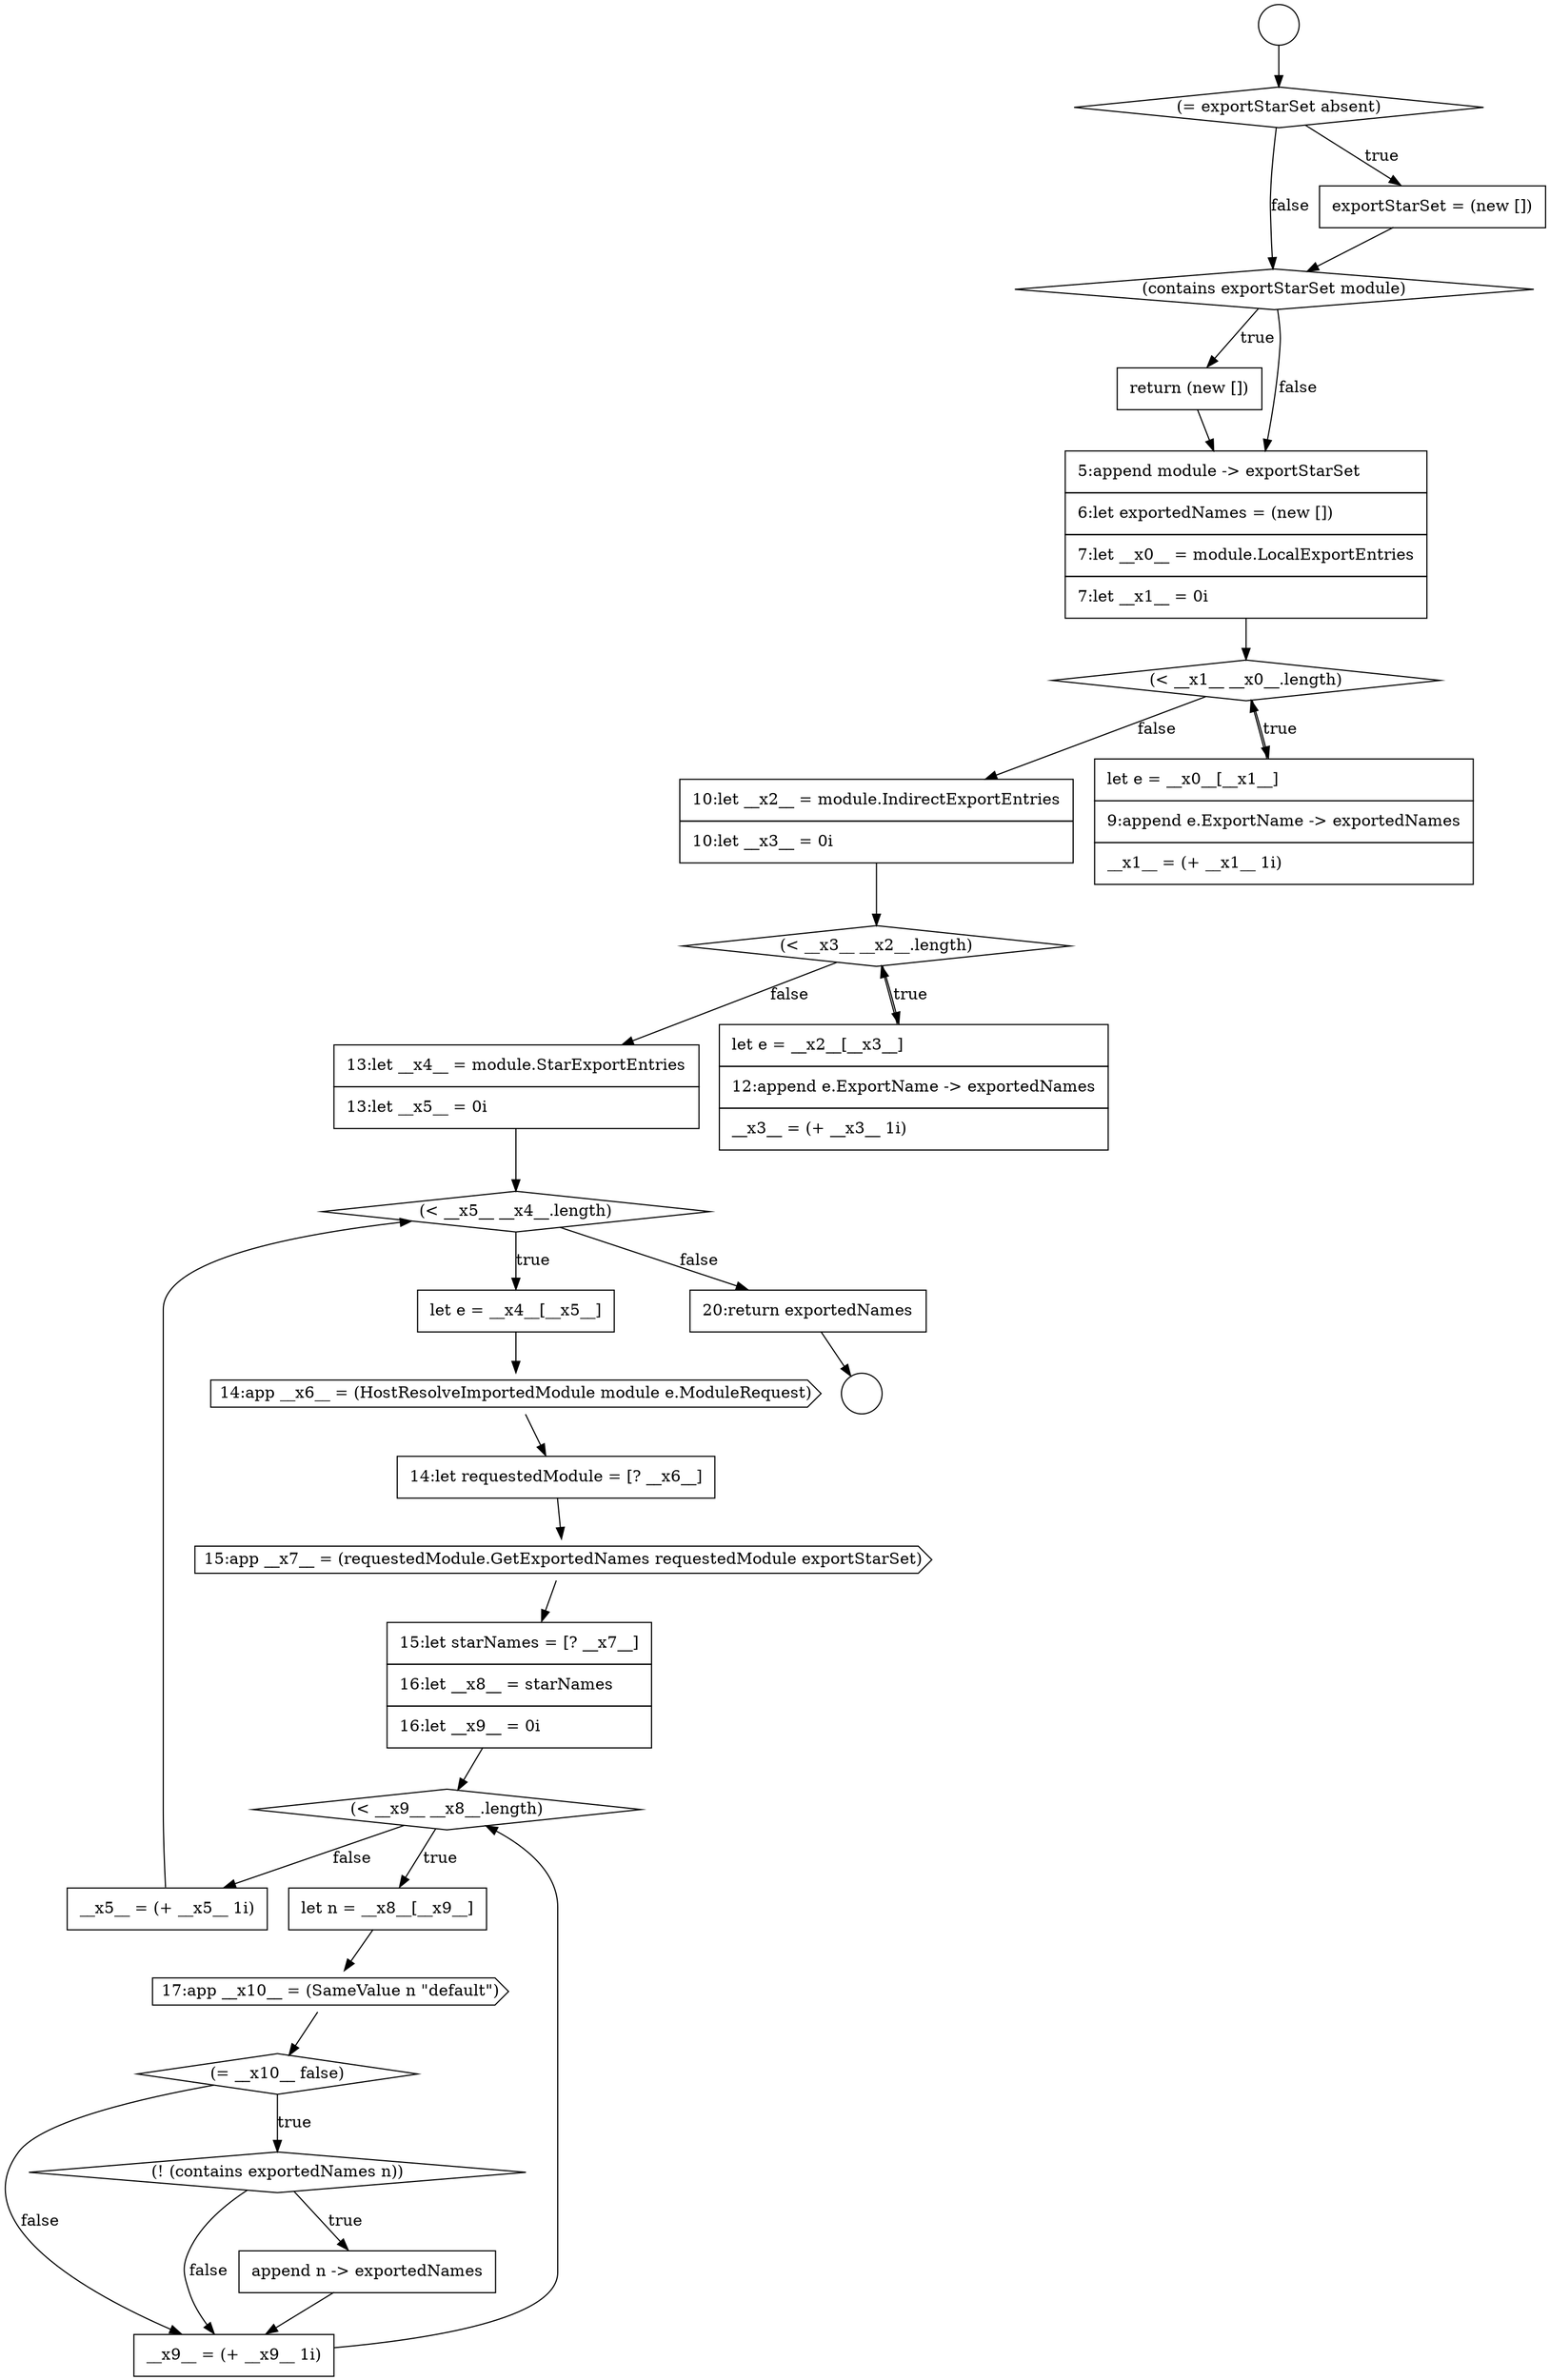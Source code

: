 digraph {
  node0 [shape=circle label=" " color="black" fillcolor="white" style=filled]
  node5 [shape=none, margin=0, label=<<font color="black">
    <table border="0" cellborder="1" cellspacing="0" cellpadding="10">
      <tr><td align="left">return (new [])</td></tr>
    </table>
  </font>> color="black" fillcolor="white" style=filled]
  node10 [shape=diamond, label=<<font color="black">(&lt; __x3__ __x2__.length)</font>> color="black" fillcolor="white" style=filled]
  node14 [shape=none, margin=0, label=<<font color="black">
    <table border="0" cellborder="1" cellspacing="0" cellpadding="10">
      <tr><td align="left">let e = __x4__[__x5__]</td></tr>
    </table>
  </font>> color="black" fillcolor="white" style=filled]
  node20 [shape=none, margin=0, label=<<font color="black">
    <table border="0" cellborder="1" cellspacing="0" cellpadding="10">
      <tr><td align="left">let n = __x8__[__x9__]</td></tr>
    </table>
  </font>> color="black" fillcolor="white" style=filled]
  node1 [shape=circle label=" " color="black" fillcolor="white" style=filled]
  node6 [shape=none, margin=0, label=<<font color="black">
    <table border="0" cellborder="1" cellspacing="0" cellpadding="10">
      <tr><td align="left">5:append module -&gt; exportStarSet</td></tr>
      <tr><td align="left">6:let exportedNames = (new [])</td></tr>
      <tr><td align="left">7:let __x0__ = module.LocalExportEntries</td></tr>
      <tr><td align="left">7:let __x1__ = 0i</td></tr>
    </table>
  </font>> color="black" fillcolor="white" style=filled]
  node21 [shape=cds, label=<<font color="black">17:app __x10__ = (SameValue n &quot;default&quot;)</font>> color="black" fillcolor="white" style=filled]
  node9 [shape=none, margin=0, label=<<font color="black">
    <table border="0" cellborder="1" cellspacing="0" cellpadding="10">
      <tr><td align="left">10:let __x2__ = module.IndirectExportEntries</td></tr>
      <tr><td align="left">10:let __x3__ = 0i</td></tr>
    </table>
  </font>> color="black" fillcolor="white" style=filled]
  node13 [shape=diamond, label=<<font color="black">(&lt; __x5__ __x4__.length)</font>> color="black" fillcolor="white" style=filled]
  node2 [shape=diamond, label=<<font color="black">(= exportStarSet absent)</font>> color="black" fillcolor="white" style=filled]
  node17 [shape=cds, label=<<font color="black">15:app __x7__ = (requestedModule.GetExportedNames requestedModule exportStarSet)</font>> color="black" fillcolor="white" style=filled]
  node12 [shape=none, margin=0, label=<<font color="black">
    <table border="0" cellborder="1" cellspacing="0" cellpadding="10">
      <tr><td align="left">13:let __x4__ = module.StarExportEntries</td></tr>
      <tr><td align="left">13:let __x5__ = 0i</td></tr>
    </table>
  </font>> color="black" fillcolor="white" style=filled]
  node7 [shape=diamond, label=<<font color="black">(&lt; __x1__ __x0__.length)</font>> color="black" fillcolor="white" style=filled]
  node3 [shape=none, margin=0, label=<<font color="black">
    <table border="0" cellborder="1" cellspacing="0" cellpadding="10">
      <tr><td align="left">exportStarSet = (new [])</td></tr>
    </table>
  </font>> color="black" fillcolor="white" style=filled]
  node18 [shape=none, margin=0, label=<<font color="black">
    <table border="0" cellborder="1" cellspacing="0" cellpadding="10">
      <tr><td align="left">15:let starNames = [? __x7__]</td></tr>
      <tr><td align="left">16:let __x8__ = starNames</td></tr>
      <tr><td align="left">16:let __x9__ = 0i</td></tr>
    </table>
  </font>> color="black" fillcolor="white" style=filled]
  node16 [shape=none, margin=0, label=<<font color="black">
    <table border="0" cellborder="1" cellspacing="0" cellpadding="10">
      <tr><td align="left">14:let requestedModule = [? __x6__]</td></tr>
    </table>
  </font>> color="black" fillcolor="white" style=filled]
  node11 [shape=none, margin=0, label=<<font color="black">
    <table border="0" cellborder="1" cellspacing="0" cellpadding="10">
      <tr><td align="left">let e = __x2__[__x3__]</td></tr>
      <tr><td align="left">12:append e.ExportName -&gt; exportedNames</td></tr>
      <tr><td align="left">__x3__ = (+ __x3__ 1i)</td></tr>
    </table>
  </font>> color="black" fillcolor="white" style=filled]
  node8 [shape=none, margin=0, label=<<font color="black">
    <table border="0" cellborder="1" cellspacing="0" cellpadding="10">
      <tr><td align="left">let e = __x0__[__x1__]</td></tr>
      <tr><td align="left">9:append e.ExportName -&gt; exportedNames</td></tr>
      <tr><td align="left">__x1__ = (+ __x1__ 1i)</td></tr>
    </table>
  </font>> color="black" fillcolor="white" style=filled]
  node19 [shape=diamond, label=<<font color="black">(&lt; __x9__ __x8__.length)</font>> color="black" fillcolor="white" style=filled]
  node4 [shape=diamond, label=<<font color="black">(contains exportStarSet module)</font>> color="black" fillcolor="white" style=filled]
  node15 [shape=cds, label=<<font color="black">14:app __x6__ = (HostResolveImportedModule module e.ModuleRequest)</font>> color="black" fillcolor="white" style=filled]
  node24 [shape=none, margin=0, label=<<font color="black">
    <table border="0" cellborder="1" cellspacing="0" cellpadding="10">
      <tr><td align="left">append n -&gt; exportedNames</td></tr>
    </table>
  </font>> color="black" fillcolor="white" style=filled]
  node25 [shape=none, margin=0, label=<<font color="black">
    <table border="0" cellborder="1" cellspacing="0" cellpadding="10">
      <tr><td align="left">__x9__ = (+ __x9__ 1i)</td></tr>
    </table>
  </font>> color="black" fillcolor="white" style=filled]
  node22 [shape=diamond, label=<<font color="black">(= __x10__ false)</font>> color="black" fillcolor="white" style=filled]
  node27 [shape=none, margin=0, label=<<font color="black">
    <table border="0" cellborder="1" cellspacing="0" cellpadding="10">
      <tr><td align="left">20:return exportedNames</td></tr>
    </table>
  </font>> color="black" fillcolor="white" style=filled]
  node26 [shape=none, margin=0, label=<<font color="black">
    <table border="0" cellborder="1" cellspacing="0" cellpadding="10">
      <tr><td align="left">__x5__ = (+ __x5__ 1i)</td></tr>
    </table>
  </font>> color="black" fillcolor="white" style=filled]
  node23 [shape=diamond, label=<<font color="black">(! (contains exportedNames n))</font>> color="black" fillcolor="white" style=filled]
  node18 -> node19 [ color="black"]
  node10 -> node11 [label=<<font color="black">true</font>> color="black"]
  node10 -> node12 [label=<<font color="black">false</font>> color="black"]
  node15 -> node16 [ color="black"]
  node22 -> node23 [label=<<font color="black">true</font>> color="black"]
  node22 -> node25 [label=<<font color="black">false</font>> color="black"]
  node0 -> node2 [ color="black"]
  node9 -> node10 [ color="black"]
  node14 -> node15 [ color="black"]
  node4 -> node5 [label=<<font color="black">true</font>> color="black"]
  node4 -> node6 [label=<<font color="black">false</font>> color="black"]
  node21 -> node22 [ color="black"]
  node23 -> node24 [label=<<font color="black">true</font>> color="black"]
  node23 -> node25 [label=<<font color="black">false</font>> color="black"]
  node25 -> node19 [ color="black"]
  node19 -> node20 [label=<<font color="black">true</font>> color="black"]
  node19 -> node26 [label=<<font color="black">false</font>> color="black"]
  node17 -> node18 [ color="black"]
  node5 -> node6 [ color="black"]
  node3 -> node4 [ color="black"]
  node8 -> node7 [ color="black"]
  node7 -> node8 [label=<<font color="black">true</font>> color="black"]
  node7 -> node9 [label=<<font color="black">false</font>> color="black"]
  node12 -> node13 [ color="black"]
  node13 -> node14 [label=<<font color="black">true</font>> color="black"]
  node13 -> node27 [label=<<font color="black">false</font>> color="black"]
  node2 -> node3 [label=<<font color="black">true</font>> color="black"]
  node2 -> node4 [label=<<font color="black">false</font>> color="black"]
  node26 -> node13 [ color="black"]
  node6 -> node7 [ color="black"]
  node20 -> node21 [ color="black"]
  node24 -> node25 [ color="black"]
  node16 -> node17 [ color="black"]
  node11 -> node10 [ color="black"]
  node27 -> node1 [ color="black"]
}
